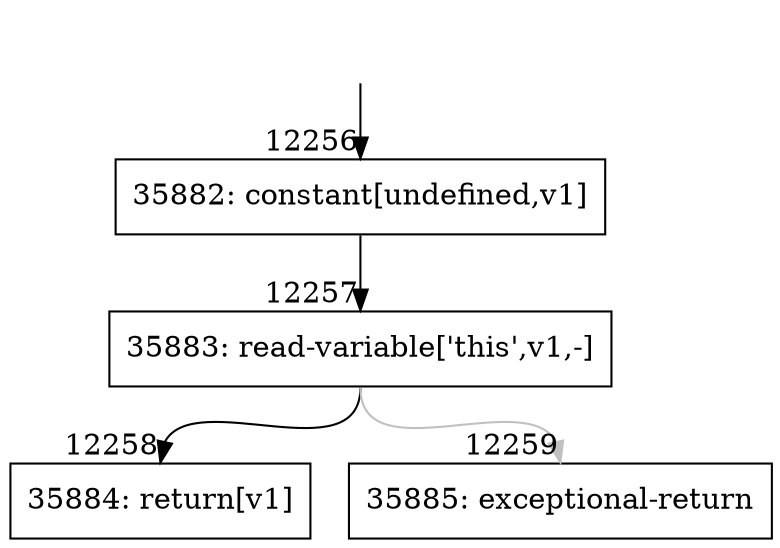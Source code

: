 digraph {
rankdir="TD"
BB_entry907[shape=none,label=""];
BB_entry907 -> BB12256 [tailport=s, headport=n, headlabel="    12256"]
BB12256 [shape=record label="{35882: constant[undefined,v1]}" ] 
BB12256 -> BB12257 [tailport=s, headport=n, headlabel="      12257"]
BB12257 [shape=record label="{35883: read-variable['this',v1,-]}" ] 
BB12257 -> BB12258 [tailport=s, headport=n, headlabel="      12258"]
BB12257 -> BB12259 [tailport=s, headport=n, color=gray, headlabel="      12259"]
BB12258 [shape=record label="{35884: return[v1]}" ] 
BB12259 [shape=record label="{35885: exceptional-return}" ] 
//#$~ 17458
}
